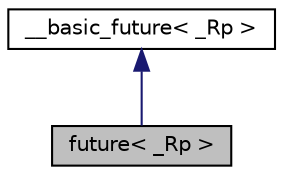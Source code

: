digraph "future&lt; _Rp &gt;"
{
  edge [fontname="Helvetica",fontsize="10",labelfontname="Helvetica",labelfontsize="10"];
  node [fontname="Helvetica",fontsize="10",shape=record];
  Node1 [label="future\< _Rp \>",height=0.2,width=0.4,color="black", fillcolor="grey75", style="filled" fontcolor="black"];
  Node2 -> Node1 [dir="back",color="midnightblue",fontsize="10",style="solid",fontname="Helvetica"];
  Node2 [label="__basic_future\< _Rp \>",height=0.2,width=0.4,color="black", fillcolor="white", style="filled",URL="$class____basic__future.xhtml"];
}
